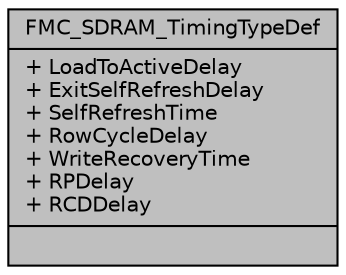 digraph "FMC_SDRAM_TimingTypeDef"
{
  edge [fontname="Helvetica",fontsize="10",labelfontname="Helvetica",labelfontsize="10"];
  node [fontname="Helvetica",fontsize="10",shape=record];
  Node1 [label="{FMC_SDRAM_TimingTypeDef\n|+ LoadToActiveDelay\l+ ExitSelfRefreshDelay\l+ SelfRefreshTime\l+ RowCycleDelay\l+ WriteRecoveryTime\l+ RPDelay\l+ RCDDelay\l|}",height=0.2,width=0.4,color="black", fillcolor="grey75", style="filled", fontcolor="black"];
}
